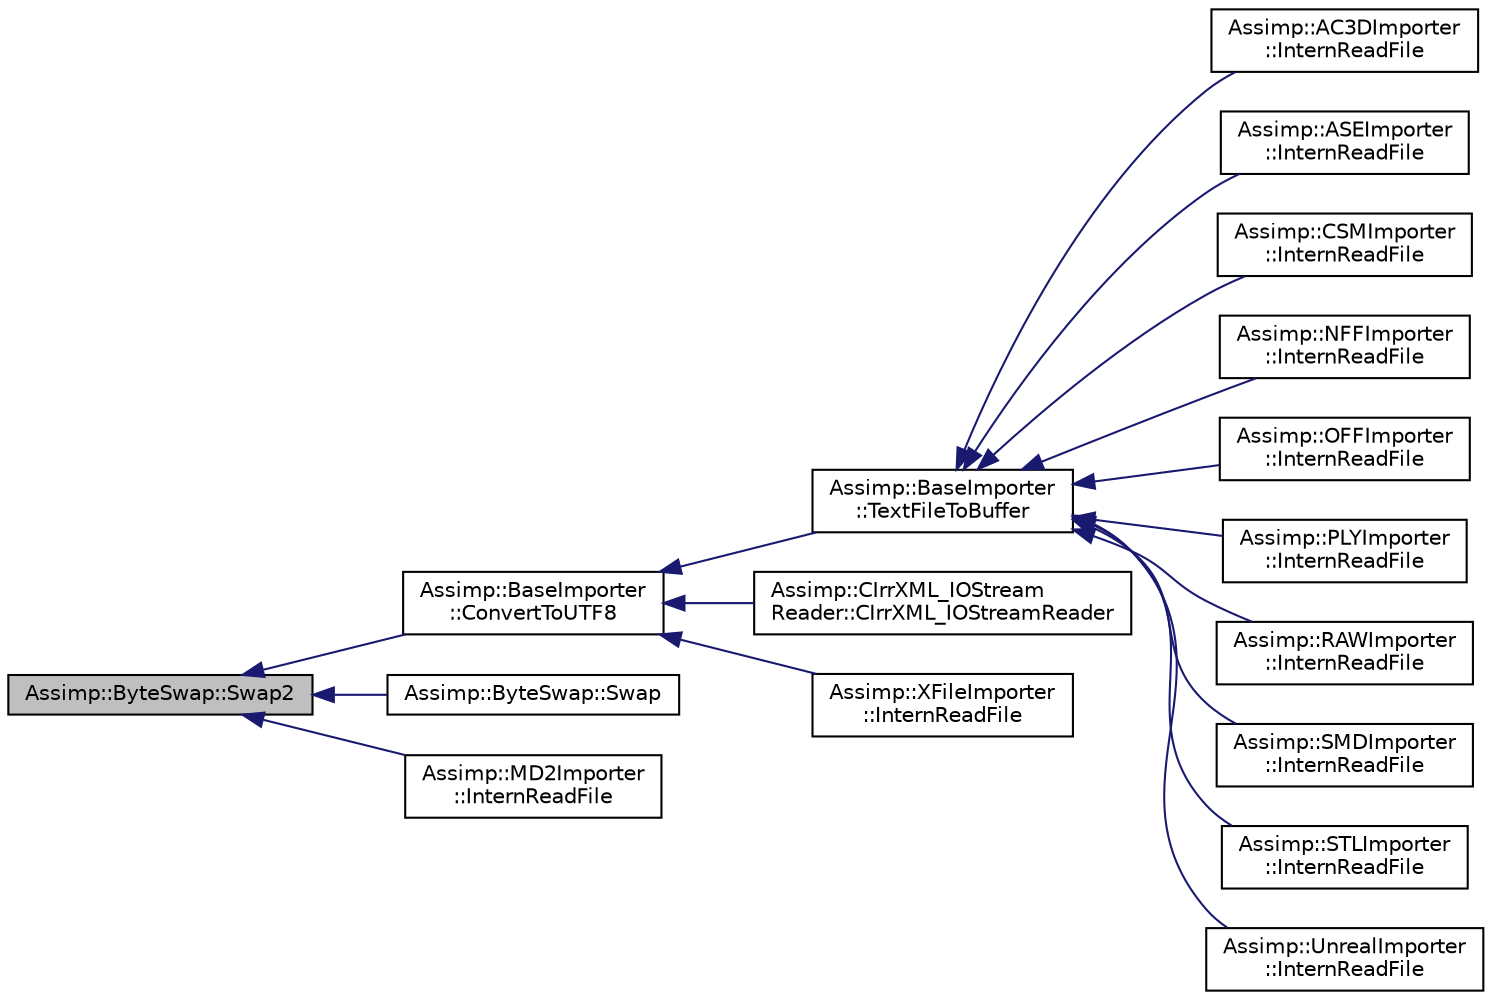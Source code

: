 digraph "Assimp::ByteSwap::Swap2"
{
  edge [fontname="Helvetica",fontsize="10",labelfontname="Helvetica",labelfontsize="10"];
  node [fontname="Helvetica",fontsize="10",shape=record];
  rankdir="LR";
  Node1 [label="Assimp::ByteSwap::Swap2",height=0.2,width=0.4,color="black", fillcolor="grey75", style="filled", fontcolor="black"];
  Node1 -> Node2 [dir="back",color="midnightblue",fontsize="10",style="solid"];
  Node2 [label="Assimp::BaseImporter\l::ConvertToUTF8",height=0.2,width=0.4,color="black", fillcolor="white", style="filled",URL="$class_assimp_1_1_base_importer.html#a3cd8c81533de987dd7acea6874ad918c"];
  Node2 -> Node3 [dir="back",color="midnightblue",fontsize="10",style="solid"];
  Node3 [label="Assimp::BaseImporter\l::TextFileToBuffer",height=0.2,width=0.4,color="black", fillcolor="white", style="filled",URL="$class_assimp_1_1_base_importer.html#a8978de932cfe613f71283c1c5bff2974"];
  Node3 -> Node4 [dir="back",color="midnightblue",fontsize="10",style="solid"];
  Node4 [label="Assimp::AC3DImporter\l::InternReadFile",height=0.2,width=0.4,color="black", fillcolor="white", style="filled",URL="$class_assimp_1_1_a_c3_d_importer.html#a88b27495efcf754f3dda7e4177aff902"];
  Node3 -> Node5 [dir="back",color="midnightblue",fontsize="10",style="solid"];
  Node5 [label="Assimp::ASEImporter\l::InternReadFile",height=0.2,width=0.4,color="black", fillcolor="white", style="filled",URL="$class_assimp_1_1_a_s_e_importer.html#a9e7b1964d1476cfaf6f45e3ce37b2a78"];
  Node3 -> Node6 [dir="back",color="midnightblue",fontsize="10",style="solid"];
  Node6 [label="Assimp::CSMImporter\l::InternReadFile",height=0.2,width=0.4,color="black", fillcolor="white", style="filled",URL="$class_assimp_1_1_c_s_m_importer.html#aa864e9a5bb7cc0a53bc3ca0963fffb78"];
  Node3 -> Node7 [dir="back",color="midnightblue",fontsize="10",style="solid"];
  Node7 [label="Assimp::NFFImporter\l::InternReadFile",height=0.2,width=0.4,color="black", fillcolor="white", style="filled",URL="$class_assimp_1_1_n_f_f_importer.html#a97c20ab69758da48642dc690ab4a7b65"];
  Node3 -> Node8 [dir="back",color="midnightblue",fontsize="10",style="solid"];
  Node8 [label="Assimp::OFFImporter\l::InternReadFile",height=0.2,width=0.4,color="black", fillcolor="white", style="filled",URL="$class_assimp_1_1_o_f_f_importer.html#a17abb1e1f7419354414e8d3245113742"];
  Node3 -> Node9 [dir="back",color="midnightblue",fontsize="10",style="solid"];
  Node9 [label="Assimp::PLYImporter\l::InternReadFile",height=0.2,width=0.4,color="black", fillcolor="white", style="filled",URL="$class_assimp_1_1_p_l_y_importer.html#a8849cd4413bdc1a9d70c5c539328b2b3"];
  Node3 -> Node10 [dir="back",color="midnightblue",fontsize="10",style="solid"];
  Node10 [label="Assimp::RAWImporter\l::InternReadFile",height=0.2,width=0.4,color="black", fillcolor="white", style="filled",URL="$class_assimp_1_1_r_a_w_importer.html#af925a691a795d82a078bdb332c51e8cd"];
  Node3 -> Node11 [dir="back",color="midnightblue",fontsize="10",style="solid"];
  Node11 [label="Assimp::SMDImporter\l::InternReadFile",height=0.2,width=0.4,color="black", fillcolor="white", style="filled",URL="$class_assimp_1_1_s_m_d_importer.html#a4f1ad132927d8077a231228223b392eb"];
  Node3 -> Node12 [dir="back",color="midnightblue",fontsize="10",style="solid"];
  Node12 [label="Assimp::STLImporter\l::InternReadFile",height=0.2,width=0.4,color="black", fillcolor="white", style="filled",URL="$class_assimp_1_1_s_t_l_importer.html#a4a1f2e7092290364d9bc52603ed7cf74"];
  Node3 -> Node13 [dir="back",color="midnightblue",fontsize="10",style="solid"];
  Node13 [label="Assimp::UnrealImporter\l::InternReadFile",height=0.2,width=0.4,color="black", fillcolor="white", style="filled",URL="$class_assimp_1_1_unreal_importer.html#a76e6e77e39a461137453bcbbb22ba71f",tooltip="Imports the given file into the given scene structure. "];
  Node2 -> Node14 [dir="back",color="midnightblue",fontsize="10",style="solid"];
  Node14 [label="Assimp::CIrrXML_IOStream\lReader::CIrrXML_IOStreamReader",height=0.2,width=0.4,color="black", fillcolor="white", style="filled",URL="$class_assimp_1_1_c_irr_x_m_l___i_o_stream_reader.html#a5d0b13ea4a46fc699ae744860e07e0f9",tooltip="Construction from an existing IOStream. "];
  Node2 -> Node15 [dir="back",color="midnightblue",fontsize="10",style="solid"];
  Node15 [label="Assimp::XFileImporter\l::InternReadFile",height=0.2,width=0.4,color="black", fillcolor="white", style="filled",URL="$class_assimp_1_1_x_file_importer.html#a062ed9f5fdca14e89bc40a5d4990dc4d"];
  Node1 -> Node16 [dir="back",color="midnightblue",fontsize="10",style="solid"];
  Node16 [label="Assimp::ByteSwap::Swap",height=0.2,width=0.4,color="black", fillcolor="white", style="filled",URL="$class_assimp_1_1_byte_swap.html#a3ea83a13aef538fa962eabd313ab3d3f"];
  Node1 -> Node17 [dir="back",color="midnightblue",fontsize="10",style="solid"];
  Node17 [label="Assimp::MD2Importer\l::InternReadFile",height=0.2,width=0.4,color="black", fillcolor="white", style="filled",URL="$class_assimp_1_1_m_d2_importer.html#ac510f399d605f97cecc6001d14f7692a"];
}
